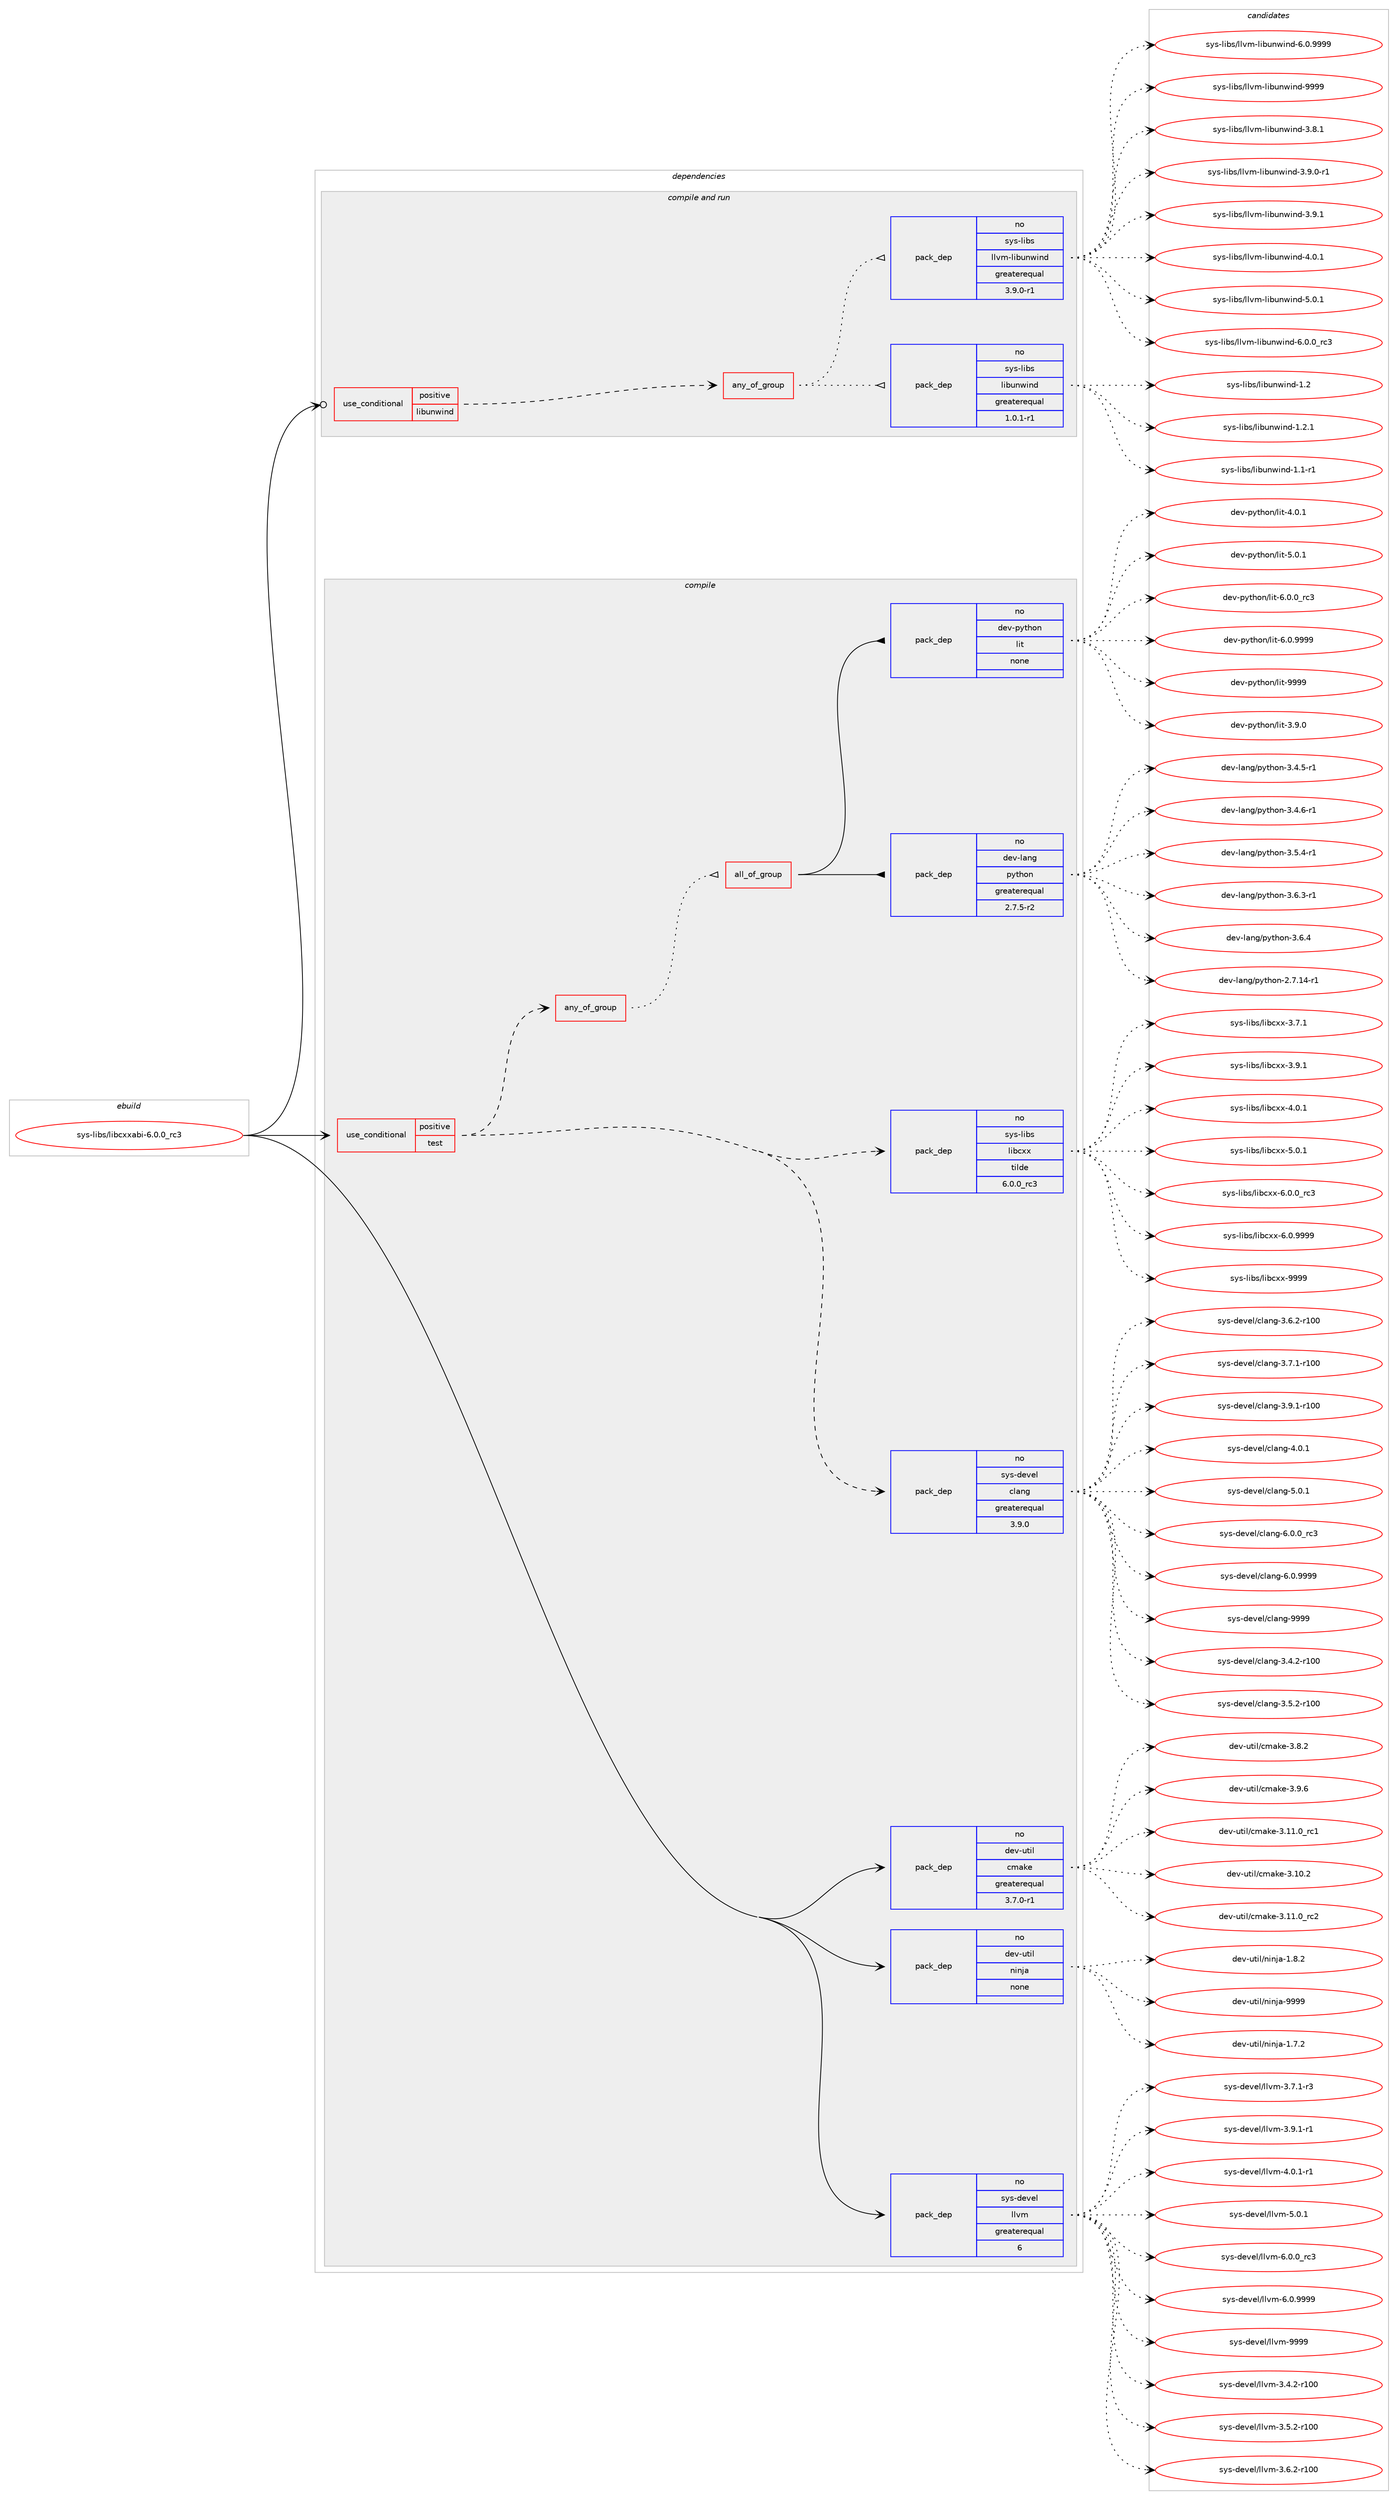 digraph prolog {

# *************
# Graph options
# *************

newrank=true;
concentrate=true;
compound=true;
graph [rankdir=LR,fontname=Helvetica,fontsize=10,ranksep=1.5];#, ranksep=2.5, nodesep=0.2];
edge  [arrowhead=vee];
node  [fontname=Helvetica,fontsize=10];

# **********
# The ebuild
# **********

subgraph cluster_leftcol {
color=gray;
rank=same;
label=<<i>ebuild</i>>;
id [label="sys-libs/libcxxabi-6.0.0_rc3", color=red, width=4, href="../sys-libs/libcxxabi-6.0.0_rc3.svg"];
}

# ****************
# The dependencies
# ****************

subgraph cluster_midcol {
color=gray;
label=<<i>dependencies</i>>;
subgraph cluster_compile {
fillcolor="#eeeeee";
style=filled;
label=<<i>compile</i>>;
subgraph cond746 {
dependency6704 [label=<<TABLE BORDER="0" CELLBORDER="1" CELLSPACING="0" CELLPADDING="4"><TR><TD ROWSPAN="3" CELLPADDING="10">use_conditional</TD></TR><TR><TD>positive</TD></TR><TR><TD>test</TD></TR></TABLE>>, shape=none, color=red];
subgraph pack5912 {
dependency6705 [label=<<TABLE BORDER="0" CELLBORDER="1" CELLSPACING="0" CELLPADDING="4" WIDTH="220"><TR><TD ROWSPAN="6" CELLPADDING="30">pack_dep</TD></TR><TR><TD WIDTH="110">no</TD></TR><TR><TD>sys-devel</TD></TR><TR><TD>clang</TD></TR><TR><TD>greaterequal</TD></TR><TR><TD>3.9.0</TD></TR></TABLE>>, shape=none, color=blue];
}
dependency6704:e -> dependency6705:w [weight=20,style="dashed",arrowhead="vee"];
subgraph pack5913 {
dependency6706 [label=<<TABLE BORDER="0" CELLBORDER="1" CELLSPACING="0" CELLPADDING="4" WIDTH="220"><TR><TD ROWSPAN="6" CELLPADDING="30">pack_dep</TD></TR><TR><TD WIDTH="110">no</TD></TR><TR><TD>sys-libs</TD></TR><TR><TD>libcxx</TD></TR><TR><TD>tilde</TD></TR><TR><TD>6.0.0_rc3</TD></TR></TABLE>>, shape=none, color=blue];
}
dependency6704:e -> dependency6706:w [weight=20,style="dashed",arrowhead="vee"];
subgraph any34 {
dependency6707 [label=<<TABLE BORDER="0" CELLBORDER="1" CELLSPACING="0" CELLPADDING="4"><TR><TD CELLPADDING="10">any_of_group</TD></TR></TABLE>>, shape=none, color=red];subgraph all15 {
dependency6708 [label=<<TABLE BORDER="0" CELLBORDER="1" CELLSPACING="0" CELLPADDING="4"><TR><TD CELLPADDING="10">all_of_group</TD></TR></TABLE>>, shape=none, color=red];subgraph pack5914 {
dependency6709 [label=<<TABLE BORDER="0" CELLBORDER="1" CELLSPACING="0" CELLPADDING="4" WIDTH="220"><TR><TD ROWSPAN="6" CELLPADDING="30">pack_dep</TD></TR><TR><TD WIDTH="110">no</TD></TR><TR><TD>dev-lang</TD></TR><TR><TD>python</TD></TR><TR><TD>greaterequal</TD></TR><TR><TD>2.7.5-r2</TD></TR></TABLE>>, shape=none, color=blue];
}
dependency6708:e -> dependency6709:w [weight=20,style="solid",arrowhead="inv"];
subgraph pack5915 {
dependency6710 [label=<<TABLE BORDER="0" CELLBORDER="1" CELLSPACING="0" CELLPADDING="4" WIDTH="220"><TR><TD ROWSPAN="6" CELLPADDING="30">pack_dep</TD></TR><TR><TD WIDTH="110">no</TD></TR><TR><TD>dev-python</TD></TR><TR><TD>lit</TD></TR><TR><TD>none</TD></TR><TR><TD></TD></TR></TABLE>>, shape=none, color=blue];
}
dependency6708:e -> dependency6710:w [weight=20,style="solid",arrowhead="inv"];
}
dependency6707:e -> dependency6708:w [weight=20,style="dotted",arrowhead="oinv"];
}
dependency6704:e -> dependency6707:w [weight=20,style="dashed",arrowhead="vee"];
}
id:e -> dependency6704:w [weight=20,style="solid",arrowhead="vee"];
subgraph pack5916 {
dependency6711 [label=<<TABLE BORDER="0" CELLBORDER="1" CELLSPACING="0" CELLPADDING="4" WIDTH="220"><TR><TD ROWSPAN="6" CELLPADDING="30">pack_dep</TD></TR><TR><TD WIDTH="110">no</TD></TR><TR><TD>dev-util</TD></TR><TR><TD>cmake</TD></TR><TR><TD>greaterequal</TD></TR><TR><TD>3.7.0-r1</TD></TR></TABLE>>, shape=none, color=blue];
}
id:e -> dependency6711:w [weight=20,style="solid",arrowhead="vee"];
subgraph pack5917 {
dependency6712 [label=<<TABLE BORDER="0" CELLBORDER="1" CELLSPACING="0" CELLPADDING="4" WIDTH="220"><TR><TD ROWSPAN="6" CELLPADDING="30">pack_dep</TD></TR><TR><TD WIDTH="110">no</TD></TR><TR><TD>dev-util</TD></TR><TR><TD>ninja</TD></TR><TR><TD>none</TD></TR><TR><TD></TD></TR></TABLE>>, shape=none, color=blue];
}
id:e -> dependency6712:w [weight=20,style="solid",arrowhead="vee"];
subgraph pack5918 {
dependency6713 [label=<<TABLE BORDER="0" CELLBORDER="1" CELLSPACING="0" CELLPADDING="4" WIDTH="220"><TR><TD ROWSPAN="6" CELLPADDING="30">pack_dep</TD></TR><TR><TD WIDTH="110">no</TD></TR><TR><TD>sys-devel</TD></TR><TR><TD>llvm</TD></TR><TR><TD>greaterequal</TD></TR><TR><TD>6</TD></TR></TABLE>>, shape=none, color=blue];
}
id:e -> dependency6713:w [weight=20,style="solid",arrowhead="vee"];
}
subgraph cluster_compileandrun {
fillcolor="#eeeeee";
style=filled;
label=<<i>compile and run</i>>;
subgraph cond747 {
dependency6714 [label=<<TABLE BORDER="0" CELLBORDER="1" CELLSPACING="0" CELLPADDING="4"><TR><TD ROWSPAN="3" CELLPADDING="10">use_conditional</TD></TR><TR><TD>positive</TD></TR><TR><TD>libunwind</TD></TR></TABLE>>, shape=none, color=red];
subgraph any35 {
dependency6715 [label=<<TABLE BORDER="0" CELLBORDER="1" CELLSPACING="0" CELLPADDING="4"><TR><TD CELLPADDING="10">any_of_group</TD></TR></TABLE>>, shape=none, color=red];subgraph pack5919 {
dependency6716 [label=<<TABLE BORDER="0" CELLBORDER="1" CELLSPACING="0" CELLPADDING="4" WIDTH="220"><TR><TD ROWSPAN="6" CELLPADDING="30">pack_dep</TD></TR><TR><TD WIDTH="110">no</TD></TR><TR><TD>sys-libs</TD></TR><TR><TD>libunwind</TD></TR><TR><TD>greaterequal</TD></TR><TR><TD>1.0.1-r1</TD></TR></TABLE>>, shape=none, color=blue];
}
dependency6715:e -> dependency6716:w [weight=20,style="dotted",arrowhead="oinv"];
subgraph pack5920 {
dependency6717 [label=<<TABLE BORDER="0" CELLBORDER="1" CELLSPACING="0" CELLPADDING="4" WIDTH="220"><TR><TD ROWSPAN="6" CELLPADDING="30">pack_dep</TD></TR><TR><TD WIDTH="110">no</TD></TR><TR><TD>sys-libs</TD></TR><TR><TD>llvm-libunwind</TD></TR><TR><TD>greaterequal</TD></TR><TR><TD>3.9.0-r1</TD></TR></TABLE>>, shape=none, color=blue];
}
dependency6715:e -> dependency6717:w [weight=20,style="dotted",arrowhead="oinv"];
}
dependency6714:e -> dependency6715:w [weight=20,style="dashed",arrowhead="vee"];
}
id:e -> dependency6714:w [weight=20,style="solid",arrowhead="odotvee"];
}
subgraph cluster_run {
fillcolor="#eeeeee";
style=filled;
label=<<i>run</i>>;
}
}

# **************
# The candidates
# **************

subgraph cluster_choices {
rank=same;
color=gray;
label=<<i>candidates</i>>;

subgraph choice5912 {
color=black;
nodesep=1;
choice1151211154510010111810110847991089711010345514652465045114494848 [label="sys-devel/clang-3.4.2-r100", color=red, width=4,href="../sys-devel/clang-3.4.2-r100.svg"];
choice1151211154510010111810110847991089711010345514653465045114494848 [label="sys-devel/clang-3.5.2-r100", color=red, width=4,href="../sys-devel/clang-3.5.2-r100.svg"];
choice1151211154510010111810110847991089711010345514654465045114494848 [label="sys-devel/clang-3.6.2-r100", color=red, width=4,href="../sys-devel/clang-3.6.2-r100.svg"];
choice1151211154510010111810110847991089711010345514655464945114494848 [label="sys-devel/clang-3.7.1-r100", color=red, width=4,href="../sys-devel/clang-3.7.1-r100.svg"];
choice1151211154510010111810110847991089711010345514657464945114494848 [label="sys-devel/clang-3.9.1-r100", color=red, width=4,href="../sys-devel/clang-3.9.1-r100.svg"];
choice11512111545100101118101108479910897110103455246484649 [label="sys-devel/clang-4.0.1", color=red, width=4,href="../sys-devel/clang-4.0.1.svg"];
choice11512111545100101118101108479910897110103455346484649 [label="sys-devel/clang-5.0.1", color=red, width=4,href="../sys-devel/clang-5.0.1.svg"];
choice11512111545100101118101108479910897110103455446484648951149951 [label="sys-devel/clang-6.0.0_rc3", color=red, width=4,href="../sys-devel/clang-6.0.0_rc3.svg"];
choice11512111545100101118101108479910897110103455446484657575757 [label="sys-devel/clang-6.0.9999", color=red, width=4,href="../sys-devel/clang-6.0.9999.svg"];
choice115121115451001011181011084799108971101034557575757 [label="sys-devel/clang-9999", color=red, width=4,href="../sys-devel/clang-9999.svg"];
dependency6705:e -> choice1151211154510010111810110847991089711010345514652465045114494848:w [style=dotted,weight="100"];
dependency6705:e -> choice1151211154510010111810110847991089711010345514653465045114494848:w [style=dotted,weight="100"];
dependency6705:e -> choice1151211154510010111810110847991089711010345514654465045114494848:w [style=dotted,weight="100"];
dependency6705:e -> choice1151211154510010111810110847991089711010345514655464945114494848:w [style=dotted,weight="100"];
dependency6705:e -> choice1151211154510010111810110847991089711010345514657464945114494848:w [style=dotted,weight="100"];
dependency6705:e -> choice11512111545100101118101108479910897110103455246484649:w [style=dotted,weight="100"];
dependency6705:e -> choice11512111545100101118101108479910897110103455346484649:w [style=dotted,weight="100"];
dependency6705:e -> choice11512111545100101118101108479910897110103455446484648951149951:w [style=dotted,weight="100"];
dependency6705:e -> choice11512111545100101118101108479910897110103455446484657575757:w [style=dotted,weight="100"];
dependency6705:e -> choice115121115451001011181011084799108971101034557575757:w [style=dotted,weight="100"];
}
subgraph choice5913 {
color=black;
nodesep=1;
choice1151211154510810598115471081059899120120455146554649 [label="sys-libs/libcxx-3.7.1", color=red, width=4,href="../sys-libs/libcxx-3.7.1.svg"];
choice1151211154510810598115471081059899120120455146574649 [label="sys-libs/libcxx-3.9.1", color=red, width=4,href="../sys-libs/libcxx-3.9.1.svg"];
choice1151211154510810598115471081059899120120455246484649 [label="sys-libs/libcxx-4.0.1", color=red, width=4,href="../sys-libs/libcxx-4.0.1.svg"];
choice1151211154510810598115471081059899120120455346484649 [label="sys-libs/libcxx-5.0.1", color=red, width=4,href="../sys-libs/libcxx-5.0.1.svg"];
choice1151211154510810598115471081059899120120455446484648951149951 [label="sys-libs/libcxx-6.0.0_rc3", color=red, width=4,href="../sys-libs/libcxx-6.0.0_rc3.svg"];
choice1151211154510810598115471081059899120120455446484657575757 [label="sys-libs/libcxx-6.0.9999", color=red, width=4,href="../sys-libs/libcxx-6.0.9999.svg"];
choice11512111545108105981154710810598991201204557575757 [label="sys-libs/libcxx-9999", color=red, width=4,href="../sys-libs/libcxx-9999.svg"];
dependency6706:e -> choice1151211154510810598115471081059899120120455146554649:w [style=dotted,weight="100"];
dependency6706:e -> choice1151211154510810598115471081059899120120455146574649:w [style=dotted,weight="100"];
dependency6706:e -> choice1151211154510810598115471081059899120120455246484649:w [style=dotted,weight="100"];
dependency6706:e -> choice1151211154510810598115471081059899120120455346484649:w [style=dotted,weight="100"];
dependency6706:e -> choice1151211154510810598115471081059899120120455446484648951149951:w [style=dotted,weight="100"];
dependency6706:e -> choice1151211154510810598115471081059899120120455446484657575757:w [style=dotted,weight="100"];
dependency6706:e -> choice11512111545108105981154710810598991201204557575757:w [style=dotted,weight="100"];
}
subgraph choice5914 {
color=black;
nodesep=1;
choice100101118451089711010347112121116104111110455046554649524511449 [label="dev-lang/python-2.7.14-r1", color=red, width=4,href="../dev-lang/python-2.7.14-r1.svg"];
choice1001011184510897110103471121211161041111104551465246534511449 [label="dev-lang/python-3.4.5-r1", color=red, width=4,href="../dev-lang/python-3.4.5-r1.svg"];
choice1001011184510897110103471121211161041111104551465246544511449 [label="dev-lang/python-3.4.6-r1", color=red, width=4,href="../dev-lang/python-3.4.6-r1.svg"];
choice1001011184510897110103471121211161041111104551465346524511449 [label="dev-lang/python-3.5.4-r1", color=red, width=4,href="../dev-lang/python-3.5.4-r1.svg"];
choice1001011184510897110103471121211161041111104551465446514511449 [label="dev-lang/python-3.6.3-r1", color=red, width=4,href="../dev-lang/python-3.6.3-r1.svg"];
choice100101118451089711010347112121116104111110455146544652 [label="dev-lang/python-3.6.4", color=red, width=4,href="../dev-lang/python-3.6.4.svg"];
dependency6709:e -> choice100101118451089711010347112121116104111110455046554649524511449:w [style=dotted,weight="100"];
dependency6709:e -> choice1001011184510897110103471121211161041111104551465246534511449:w [style=dotted,weight="100"];
dependency6709:e -> choice1001011184510897110103471121211161041111104551465246544511449:w [style=dotted,weight="100"];
dependency6709:e -> choice1001011184510897110103471121211161041111104551465346524511449:w [style=dotted,weight="100"];
dependency6709:e -> choice1001011184510897110103471121211161041111104551465446514511449:w [style=dotted,weight="100"];
dependency6709:e -> choice100101118451089711010347112121116104111110455146544652:w [style=dotted,weight="100"];
}
subgraph choice5915 {
color=black;
nodesep=1;
choice1001011184511212111610411111047108105116455146574648 [label="dev-python/lit-3.9.0", color=red, width=4,href="../dev-python/lit-3.9.0.svg"];
choice1001011184511212111610411111047108105116455246484649 [label="dev-python/lit-4.0.1", color=red, width=4,href="../dev-python/lit-4.0.1.svg"];
choice1001011184511212111610411111047108105116455346484649 [label="dev-python/lit-5.0.1", color=red, width=4,href="../dev-python/lit-5.0.1.svg"];
choice1001011184511212111610411111047108105116455446484648951149951 [label="dev-python/lit-6.0.0_rc3", color=red, width=4,href="../dev-python/lit-6.0.0_rc3.svg"];
choice1001011184511212111610411111047108105116455446484657575757 [label="dev-python/lit-6.0.9999", color=red, width=4,href="../dev-python/lit-6.0.9999.svg"];
choice10010111845112121116104111110471081051164557575757 [label="dev-python/lit-9999", color=red, width=4,href="../dev-python/lit-9999.svg"];
dependency6710:e -> choice1001011184511212111610411111047108105116455146574648:w [style=dotted,weight="100"];
dependency6710:e -> choice1001011184511212111610411111047108105116455246484649:w [style=dotted,weight="100"];
dependency6710:e -> choice1001011184511212111610411111047108105116455346484649:w [style=dotted,weight="100"];
dependency6710:e -> choice1001011184511212111610411111047108105116455446484648951149951:w [style=dotted,weight="100"];
dependency6710:e -> choice1001011184511212111610411111047108105116455446484657575757:w [style=dotted,weight="100"];
dependency6710:e -> choice10010111845112121116104111110471081051164557575757:w [style=dotted,weight="100"];
}
subgraph choice5916 {
color=black;
nodesep=1;
choice1001011184511711610510847991099710710145514649494648951149949 [label="dev-util/cmake-3.11.0_rc1", color=red, width=4,href="../dev-util/cmake-3.11.0_rc1.svg"];
choice1001011184511711610510847991099710710145514649484650 [label="dev-util/cmake-3.10.2", color=red, width=4,href="../dev-util/cmake-3.10.2.svg"];
choice1001011184511711610510847991099710710145514649494648951149950 [label="dev-util/cmake-3.11.0_rc2", color=red, width=4,href="../dev-util/cmake-3.11.0_rc2.svg"];
choice10010111845117116105108479910997107101455146564650 [label="dev-util/cmake-3.8.2", color=red, width=4,href="../dev-util/cmake-3.8.2.svg"];
choice10010111845117116105108479910997107101455146574654 [label="dev-util/cmake-3.9.6", color=red, width=4,href="../dev-util/cmake-3.9.6.svg"];
dependency6711:e -> choice1001011184511711610510847991099710710145514649494648951149949:w [style=dotted,weight="100"];
dependency6711:e -> choice1001011184511711610510847991099710710145514649484650:w [style=dotted,weight="100"];
dependency6711:e -> choice1001011184511711610510847991099710710145514649494648951149950:w [style=dotted,weight="100"];
dependency6711:e -> choice10010111845117116105108479910997107101455146564650:w [style=dotted,weight="100"];
dependency6711:e -> choice10010111845117116105108479910997107101455146574654:w [style=dotted,weight="100"];
}
subgraph choice5917 {
color=black;
nodesep=1;
choice100101118451171161051084711010511010697454946554650 [label="dev-util/ninja-1.7.2", color=red, width=4,href="../dev-util/ninja-1.7.2.svg"];
choice100101118451171161051084711010511010697454946564650 [label="dev-util/ninja-1.8.2", color=red, width=4,href="../dev-util/ninja-1.8.2.svg"];
choice1001011184511711610510847110105110106974557575757 [label="dev-util/ninja-9999", color=red, width=4,href="../dev-util/ninja-9999.svg"];
dependency6712:e -> choice100101118451171161051084711010511010697454946554650:w [style=dotted,weight="100"];
dependency6712:e -> choice100101118451171161051084711010511010697454946564650:w [style=dotted,weight="100"];
dependency6712:e -> choice1001011184511711610510847110105110106974557575757:w [style=dotted,weight="100"];
}
subgraph choice5918 {
color=black;
nodesep=1;
choice115121115451001011181011084710810811810945514652465045114494848 [label="sys-devel/llvm-3.4.2-r100", color=red, width=4,href="../sys-devel/llvm-3.4.2-r100.svg"];
choice115121115451001011181011084710810811810945514653465045114494848 [label="sys-devel/llvm-3.5.2-r100", color=red, width=4,href="../sys-devel/llvm-3.5.2-r100.svg"];
choice115121115451001011181011084710810811810945514654465045114494848 [label="sys-devel/llvm-3.6.2-r100", color=red, width=4,href="../sys-devel/llvm-3.6.2-r100.svg"];
choice11512111545100101118101108471081081181094551465546494511451 [label="sys-devel/llvm-3.7.1-r3", color=red, width=4,href="../sys-devel/llvm-3.7.1-r3.svg"];
choice11512111545100101118101108471081081181094551465746494511449 [label="sys-devel/llvm-3.9.1-r1", color=red, width=4,href="../sys-devel/llvm-3.9.1-r1.svg"];
choice11512111545100101118101108471081081181094552464846494511449 [label="sys-devel/llvm-4.0.1-r1", color=red, width=4,href="../sys-devel/llvm-4.0.1-r1.svg"];
choice1151211154510010111810110847108108118109455346484649 [label="sys-devel/llvm-5.0.1", color=red, width=4,href="../sys-devel/llvm-5.0.1.svg"];
choice1151211154510010111810110847108108118109455446484648951149951 [label="sys-devel/llvm-6.0.0_rc3", color=red, width=4,href="../sys-devel/llvm-6.0.0_rc3.svg"];
choice1151211154510010111810110847108108118109455446484657575757 [label="sys-devel/llvm-6.0.9999", color=red, width=4,href="../sys-devel/llvm-6.0.9999.svg"];
choice11512111545100101118101108471081081181094557575757 [label="sys-devel/llvm-9999", color=red, width=4,href="../sys-devel/llvm-9999.svg"];
dependency6713:e -> choice115121115451001011181011084710810811810945514652465045114494848:w [style=dotted,weight="100"];
dependency6713:e -> choice115121115451001011181011084710810811810945514653465045114494848:w [style=dotted,weight="100"];
dependency6713:e -> choice115121115451001011181011084710810811810945514654465045114494848:w [style=dotted,weight="100"];
dependency6713:e -> choice11512111545100101118101108471081081181094551465546494511451:w [style=dotted,weight="100"];
dependency6713:e -> choice11512111545100101118101108471081081181094551465746494511449:w [style=dotted,weight="100"];
dependency6713:e -> choice11512111545100101118101108471081081181094552464846494511449:w [style=dotted,weight="100"];
dependency6713:e -> choice1151211154510010111810110847108108118109455346484649:w [style=dotted,weight="100"];
dependency6713:e -> choice1151211154510010111810110847108108118109455446484648951149951:w [style=dotted,weight="100"];
dependency6713:e -> choice1151211154510010111810110847108108118109455446484657575757:w [style=dotted,weight="100"];
dependency6713:e -> choice11512111545100101118101108471081081181094557575757:w [style=dotted,weight="100"];
}
subgraph choice5919 {
color=black;
nodesep=1;
choice11512111545108105981154710810598117110119105110100454946494511449 [label="sys-libs/libunwind-1.1-r1", color=red, width=4,href="../sys-libs/libunwind-1.1-r1.svg"];
choice1151211154510810598115471081059811711011910511010045494650 [label="sys-libs/libunwind-1.2", color=red, width=4,href="../sys-libs/libunwind-1.2.svg"];
choice11512111545108105981154710810598117110119105110100454946504649 [label="sys-libs/libunwind-1.2.1", color=red, width=4,href="../sys-libs/libunwind-1.2.1.svg"];
dependency6716:e -> choice11512111545108105981154710810598117110119105110100454946494511449:w [style=dotted,weight="100"];
dependency6716:e -> choice1151211154510810598115471081059811711011910511010045494650:w [style=dotted,weight="100"];
dependency6716:e -> choice11512111545108105981154710810598117110119105110100454946504649:w [style=dotted,weight="100"];
}
subgraph choice5920 {
color=black;
nodesep=1;
choice1151211154510810598115471081081181094510810598117110119105110100455146564649 [label="sys-libs/llvm-libunwind-3.8.1", color=red, width=4,href="../sys-libs/llvm-libunwind-3.8.1.svg"];
choice11512111545108105981154710810811810945108105981171101191051101004551465746484511449 [label="sys-libs/llvm-libunwind-3.9.0-r1", color=red, width=4,href="../sys-libs/llvm-libunwind-3.9.0-r1.svg"];
choice1151211154510810598115471081081181094510810598117110119105110100455146574649 [label="sys-libs/llvm-libunwind-3.9.1", color=red, width=4,href="../sys-libs/llvm-libunwind-3.9.1.svg"];
choice1151211154510810598115471081081181094510810598117110119105110100455246484649 [label="sys-libs/llvm-libunwind-4.0.1", color=red, width=4,href="../sys-libs/llvm-libunwind-4.0.1.svg"];
choice1151211154510810598115471081081181094510810598117110119105110100455346484649 [label="sys-libs/llvm-libunwind-5.0.1", color=red, width=4,href="../sys-libs/llvm-libunwind-5.0.1.svg"];
choice1151211154510810598115471081081181094510810598117110119105110100455446484648951149951 [label="sys-libs/llvm-libunwind-6.0.0_rc3", color=red, width=4,href="../sys-libs/llvm-libunwind-6.0.0_rc3.svg"];
choice1151211154510810598115471081081181094510810598117110119105110100455446484657575757 [label="sys-libs/llvm-libunwind-6.0.9999", color=red, width=4,href="../sys-libs/llvm-libunwind-6.0.9999.svg"];
choice11512111545108105981154710810811810945108105981171101191051101004557575757 [label="sys-libs/llvm-libunwind-9999", color=red, width=4,href="../sys-libs/llvm-libunwind-9999.svg"];
dependency6717:e -> choice1151211154510810598115471081081181094510810598117110119105110100455146564649:w [style=dotted,weight="100"];
dependency6717:e -> choice11512111545108105981154710810811810945108105981171101191051101004551465746484511449:w [style=dotted,weight="100"];
dependency6717:e -> choice1151211154510810598115471081081181094510810598117110119105110100455146574649:w [style=dotted,weight="100"];
dependency6717:e -> choice1151211154510810598115471081081181094510810598117110119105110100455246484649:w [style=dotted,weight="100"];
dependency6717:e -> choice1151211154510810598115471081081181094510810598117110119105110100455346484649:w [style=dotted,weight="100"];
dependency6717:e -> choice1151211154510810598115471081081181094510810598117110119105110100455446484648951149951:w [style=dotted,weight="100"];
dependency6717:e -> choice1151211154510810598115471081081181094510810598117110119105110100455446484657575757:w [style=dotted,weight="100"];
dependency6717:e -> choice11512111545108105981154710810811810945108105981171101191051101004557575757:w [style=dotted,weight="100"];
}
}

}
